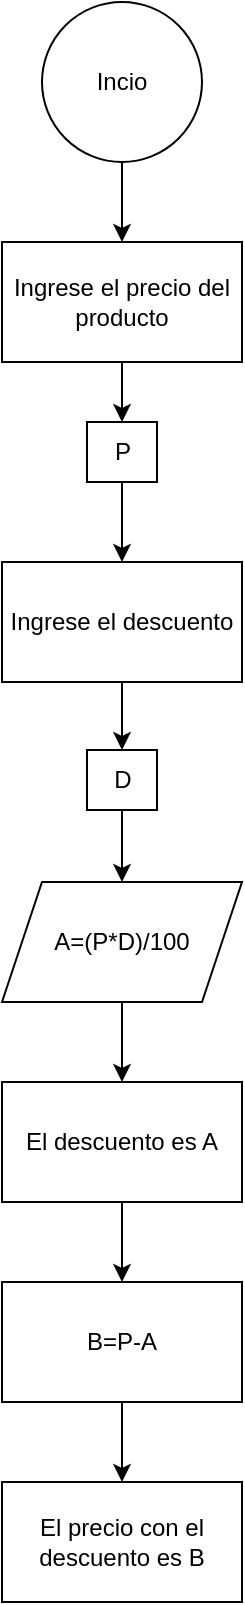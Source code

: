 <mxfile version="26.2.12">
  <diagram name="Página-1" id="WtMa-SKvuzhsGzIMcJpr">
    <mxGraphModel dx="1680" dy="914" grid="1" gridSize="10" guides="1" tooltips="1" connect="1" arrows="1" fold="1" page="1" pageScale="1" pageWidth="1169" pageHeight="827" math="0" shadow="0">
      <root>
        <mxCell id="0" />
        <mxCell id="1" parent="0" />
        <mxCell id="KSvTLZHzU7lSDPqxvR6--3" value="" style="edgeStyle=orthogonalEdgeStyle;rounded=0;orthogonalLoop=1;jettySize=auto;html=1;" edge="1" parent="1" source="KSvTLZHzU7lSDPqxvR6--1" target="KSvTLZHzU7lSDPqxvR6--2">
          <mxGeometry relative="1" as="geometry" />
        </mxCell>
        <mxCell id="KSvTLZHzU7lSDPqxvR6--1" value="Incio" style="ellipse;whiteSpace=wrap;html=1;aspect=fixed;" vertex="1" parent="1">
          <mxGeometry x="545" y="40" width="80" height="80" as="geometry" />
        </mxCell>
        <mxCell id="KSvTLZHzU7lSDPqxvR6--5" value="" style="edgeStyle=orthogonalEdgeStyle;rounded=0;orthogonalLoop=1;jettySize=auto;html=1;" edge="1" parent="1" source="KSvTLZHzU7lSDPqxvR6--2" target="KSvTLZHzU7lSDPqxvR6--4">
          <mxGeometry relative="1" as="geometry" />
        </mxCell>
        <mxCell id="KSvTLZHzU7lSDPqxvR6--2" value="Ingrese el precio del producto" style="whiteSpace=wrap;html=1;" vertex="1" parent="1">
          <mxGeometry x="525" y="160" width="120" height="60" as="geometry" />
        </mxCell>
        <mxCell id="KSvTLZHzU7lSDPqxvR6--7" value="" style="edgeStyle=orthogonalEdgeStyle;rounded=0;orthogonalLoop=1;jettySize=auto;html=1;" edge="1" parent="1" source="KSvTLZHzU7lSDPqxvR6--4" target="KSvTLZHzU7lSDPqxvR6--6">
          <mxGeometry relative="1" as="geometry" />
        </mxCell>
        <mxCell id="KSvTLZHzU7lSDPqxvR6--4" value="P" style="whiteSpace=wrap;html=1;" vertex="1" parent="1">
          <mxGeometry x="567.5" y="250" width="35" height="30" as="geometry" />
        </mxCell>
        <mxCell id="KSvTLZHzU7lSDPqxvR6--11" value="" style="edgeStyle=orthogonalEdgeStyle;rounded=0;orthogonalLoop=1;jettySize=auto;html=1;" edge="1" parent="1" source="KSvTLZHzU7lSDPqxvR6--6" target="KSvTLZHzU7lSDPqxvR6--10">
          <mxGeometry relative="1" as="geometry" />
        </mxCell>
        <mxCell id="KSvTLZHzU7lSDPqxvR6--6" value="Ingrese el descuento" style="whiteSpace=wrap;html=1;" vertex="1" parent="1">
          <mxGeometry x="525" y="320" width="120" height="60" as="geometry" />
        </mxCell>
        <mxCell id="KSvTLZHzU7lSDPqxvR6--13" value="" style="edgeStyle=orthogonalEdgeStyle;rounded=0;orthogonalLoop=1;jettySize=auto;html=1;" edge="1" parent="1" source="KSvTLZHzU7lSDPqxvR6--10" target="KSvTLZHzU7lSDPqxvR6--12">
          <mxGeometry relative="1" as="geometry" />
        </mxCell>
        <mxCell id="KSvTLZHzU7lSDPqxvR6--10" value="D" style="whiteSpace=wrap;html=1;" vertex="1" parent="1">
          <mxGeometry x="567.5" y="414" width="35" height="30" as="geometry" />
        </mxCell>
        <mxCell id="KSvTLZHzU7lSDPqxvR6--15" value="" style="edgeStyle=orthogonalEdgeStyle;rounded=0;orthogonalLoop=1;jettySize=auto;html=1;" edge="1" parent="1" source="KSvTLZHzU7lSDPqxvR6--12" target="KSvTLZHzU7lSDPqxvR6--14">
          <mxGeometry relative="1" as="geometry" />
        </mxCell>
        <mxCell id="KSvTLZHzU7lSDPqxvR6--12" value="A=(P*D)/100" style="shape=parallelogram;perimeter=parallelogramPerimeter;whiteSpace=wrap;html=1;fixedSize=1;" vertex="1" parent="1">
          <mxGeometry x="525" y="480" width="120" height="60" as="geometry" />
        </mxCell>
        <mxCell id="KSvTLZHzU7lSDPqxvR6--17" value="" style="edgeStyle=orthogonalEdgeStyle;rounded=0;orthogonalLoop=1;jettySize=auto;html=1;" edge="1" parent="1" source="KSvTLZHzU7lSDPqxvR6--14" target="KSvTLZHzU7lSDPqxvR6--16">
          <mxGeometry relative="1" as="geometry" />
        </mxCell>
        <mxCell id="KSvTLZHzU7lSDPqxvR6--14" value="El descuento es A" style="whiteSpace=wrap;html=1;" vertex="1" parent="1">
          <mxGeometry x="525" y="580" width="120" height="60" as="geometry" />
        </mxCell>
        <mxCell id="KSvTLZHzU7lSDPqxvR6--19" value="" style="edgeStyle=orthogonalEdgeStyle;rounded=0;orthogonalLoop=1;jettySize=auto;html=1;" edge="1" parent="1" source="KSvTLZHzU7lSDPqxvR6--16" target="KSvTLZHzU7lSDPqxvR6--18">
          <mxGeometry relative="1" as="geometry" />
        </mxCell>
        <mxCell id="KSvTLZHzU7lSDPqxvR6--16" value="B=P-A" style="whiteSpace=wrap;html=1;" vertex="1" parent="1">
          <mxGeometry x="525" y="680" width="120" height="60" as="geometry" />
        </mxCell>
        <mxCell id="KSvTLZHzU7lSDPqxvR6--18" value="El precio con el descuento es B" style="whiteSpace=wrap;html=1;" vertex="1" parent="1">
          <mxGeometry x="525" y="780" width="120" height="60" as="geometry" />
        </mxCell>
      </root>
    </mxGraphModel>
  </diagram>
</mxfile>

